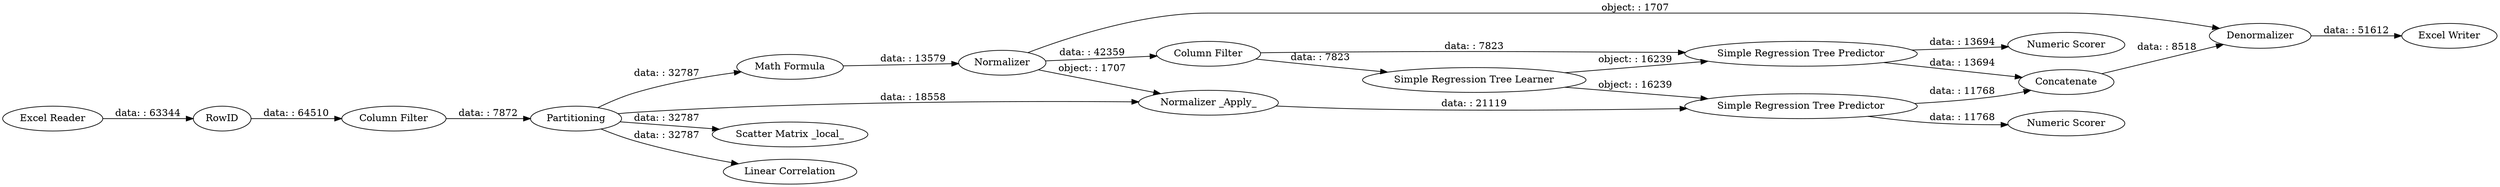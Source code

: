 digraph {
	"843007592050846052_39" [label="Numeric Scorer"]
	"843007592050846052_24" [label="Excel Reader"]
	"843007592050846052_34" [label="Column Filter"]
	"843007592050846052_26" [label="Excel Writer"]
	"843007592050846052_29" [label="Numeric Scorer"]
	"843007592050846052_28" [label="Simple Regression Tree Predictor"]
	"843007592050846052_36" [label="Normalizer _Apply_"]
	"843007592050846052_32" [label="Scatter Matrix _local_"]
	"843007592050846052_35" [label=RowID]
	"843007592050846052_42" [label="Column Filter"]
	"843007592050846052_40" [label="Linear Correlation"]
	"843007592050846052_33" [label=Normalizer]
	"843007592050846052_27" [label=Concatenate]
	"843007592050846052_38" [label="Simple Regression Tree Predictor"]
	"843007592050846052_3" [label=Partitioning]
	"843007592050846052_4" [label="Simple Regression Tree Learner"]
	"843007592050846052_37" [label=Denormalizer]
	"843007592050846052_41" [label="Math Formula"]
	"843007592050846052_38" -> "843007592050846052_27" [label="data: : 11768"]
	"843007592050846052_34" -> "843007592050846052_3" [label="data: : 7872"]
	"843007592050846052_36" -> "843007592050846052_38" [label="data: : 21119"]
	"843007592050846052_42" -> "843007592050846052_28" [label="data: : 7823"]
	"843007592050846052_24" -> "843007592050846052_35" [label="data: : 63344"]
	"843007592050846052_3" -> "843007592050846052_36" [label="data: : 18558"]
	"843007592050846052_27" -> "843007592050846052_37" [label="data: : 8518"]
	"843007592050846052_33" -> "843007592050846052_36" [label="object: : 1707"]
	"843007592050846052_28" -> "843007592050846052_29" [label="data: : 13694"]
	"843007592050846052_3" -> "843007592050846052_32" [label="data: : 32787"]
	"843007592050846052_28" -> "843007592050846052_27" [label="data: : 13694"]
	"843007592050846052_33" -> "843007592050846052_42" [label="data: : 42359"]
	"843007592050846052_38" -> "843007592050846052_39" [label="data: : 11768"]
	"843007592050846052_35" -> "843007592050846052_34" [label="data: : 64510"]
	"843007592050846052_41" -> "843007592050846052_33" [label="data: : 13579"]
	"843007592050846052_3" -> "843007592050846052_41" [label="data: : 32787"]
	"843007592050846052_4" -> "843007592050846052_28" [label="object: : 16239"]
	"843007592050846052_42" -> "843007592050846052_4" [label="data: : 7823"]
	"843007592050846052_3" -> "843007592050846052_40" [label="data: : 32787"]
	"843007592050846052_37" -> "843007592050846052_26" [label="data: : 51612"]
	"843007592050846052_33" -> "843007592050846052_37" [label="object: : 1707"]
	"843007592050846052_4" -> "843007592050846052_38" [label="object: : 16239"]
	rankdir=LR
}
